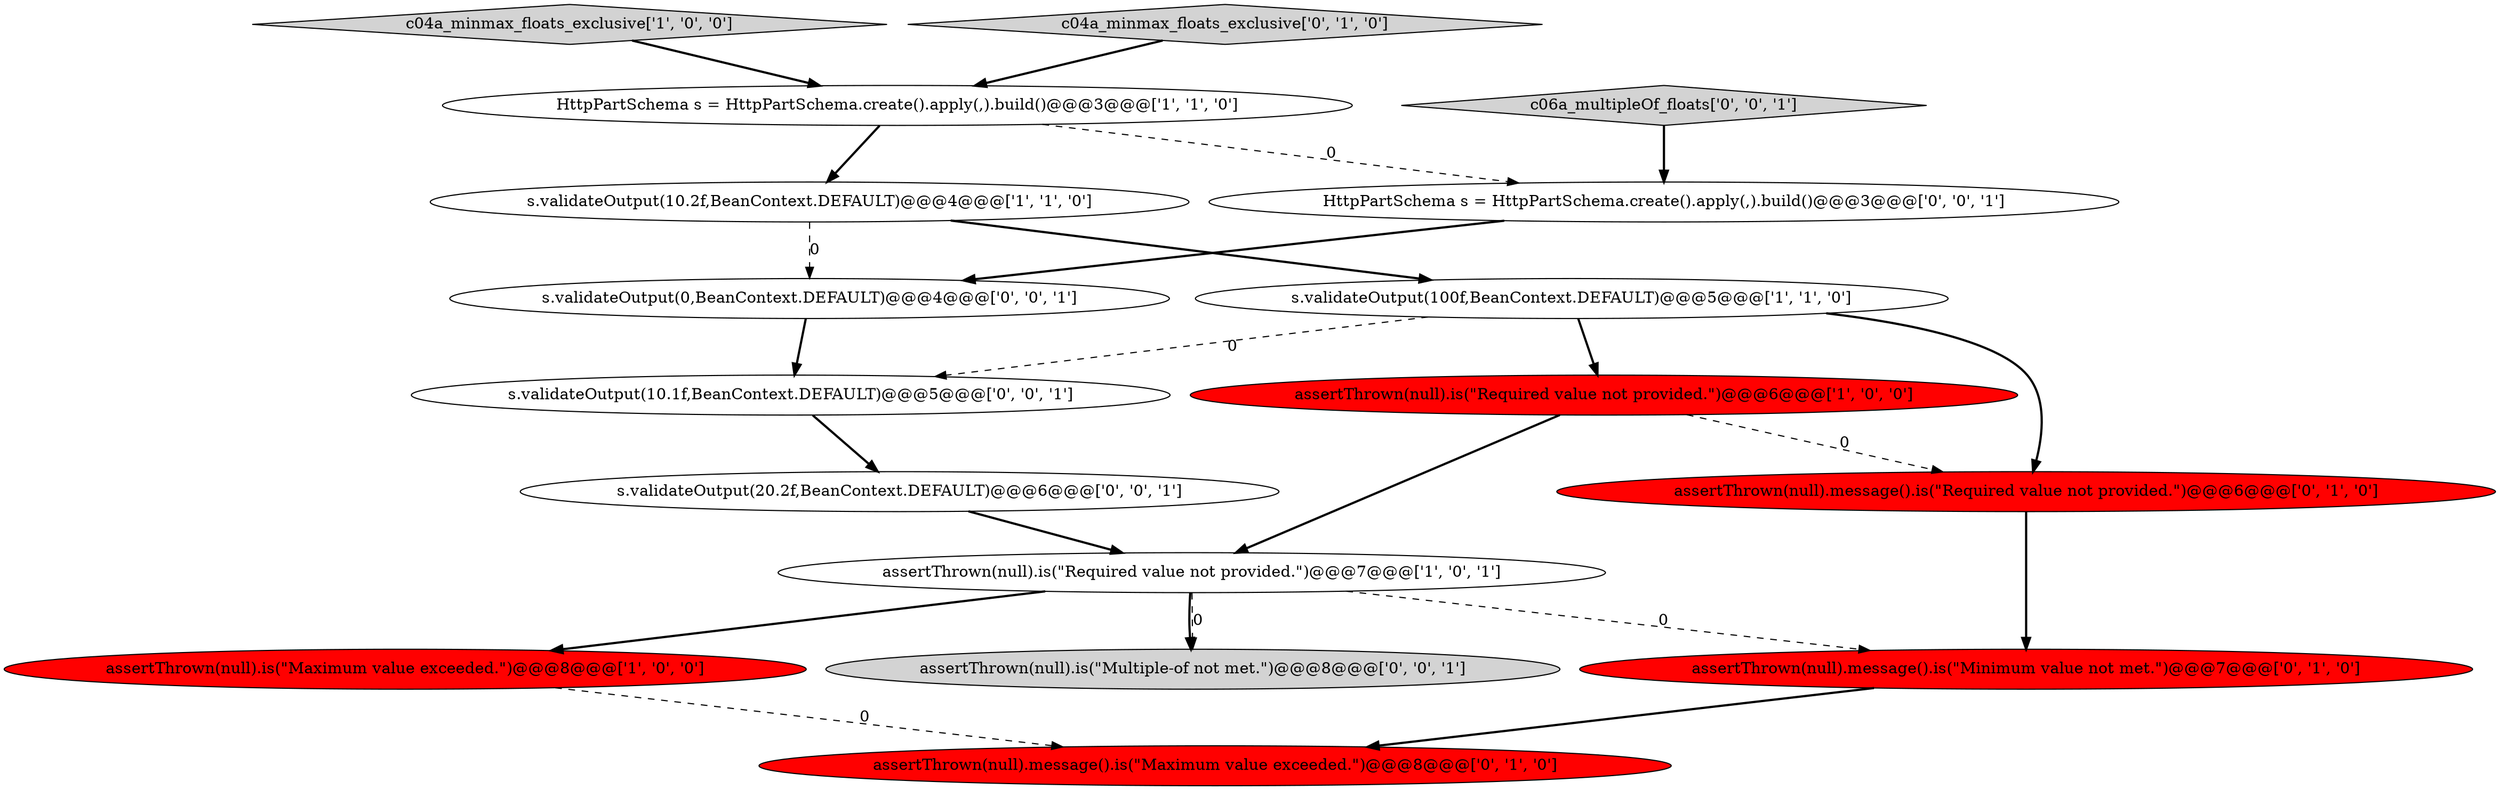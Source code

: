 digraph {
4 [style = filled, label = "HttpPartSchema s = HttpPartSchema.create().apply(,).build()@@@3@@@['1', '1', '0']", fillcolor = white, shape = ellipse image = "AAA0AAABBB1BBB"];
15 [style = filled, label = "s.validateOutput(10.1f,BeanContext.DEFAULT)@@@5@@@['0', '0', '1']", fillcolor = white, shape = ellipse image = "AAA0AAABBB3BBB"];
13 [style = filled, label = "c06a_multipleOf_floats['0', '0', '1']", fillcolor = lightgray, shape = diamond image = "AAA0AAABBB3BBB"];
5 [style = filled, label = "assertThrown(null).is(\"Required value not provided.\")@@@7@@@['1', '0', '1']", fillcolor = white, shape = ellipse image = "AAA0AAABBB1BBB"];
1 [style = filled, label = "assertThrown(null).is(\"Maximum value exceeded.\")@@@8@@@['1', '0', '0']", fillcolor = red, shape = ellipse image = "AAA1AAABBB1BBB"];
0 [style = filled, label = "s.validateOutput(100f,BeanContext.DEFAULT)@@@5@@@['1', '1', '0']", fillcolor = white, shape = ellipse image = "AAA0AAABBB1BBB"];
2 [style = filled, label = "s.validateOutput(10.2f,BeanContext.DEFAULT)@@@4@@@['1', '1', '0']", fillcolor = white, shape = ellipse image = "AAA0AAABBB1BBB"];
6 [style = filled, label = "c04a_minmax_floats_exclusive['1', '0', '0']", fillcolor = lightgray, shape = diamond image = "AAA0AAABBB1BBB"];
7 [style = filled, label = "assertThrown(null).message().is(\"Minimum value not met.\")@@@7@@@['0', '1', '0']", fillcolor = red, shape = ellipse image = "AAA1AAABBB2BBB"];
11 [style = filled, label = "HttpPartSchema s = HttpPartSchema.create().apply(,).build()@@@3@@@['0', '0', '1']", fillcolor = white, shape = ellipse image = "AAA0AAABBB3BBB"];
16 [style = filled, label = "assertThrown(null).is(\"Multiple-of not met.\")@@@8@@@['0', '0', '1']", fillcolor = lightgray, shape = ellipse image = "AAA0AAABBB3BBB"];
12 [style = filled, label = "s.validateOutput(0,BeanContext.DEFAULT)@@@4@@@['0', '0', '1']", fillcolor = white, shape = ellipse image = "AAA0AAABBB3BBB"];
8 [style = filled, label = "c04a_minmax_floats_exclusive['0', '1', '0']", fillcolor = lightgray, shape = diamond image = "AAA0AAABBB2BBB"];
14 [style = filled, label = "s.validateOutput(20.2f,BeanContext.DEFAULT)@@@6@@@['0', '0', '1']", fillcolor = white, shape = ellipse image = "AAA0AAABBB3BBB"];
10 [style = filled, label = "assertThrown(null).message().is(\"Maximum value exceeded.\")@@@8@@@['0', '1', '0']", fillcolor = red, shape = ellipse image = "AAA1AAABBB2BBB"];
3 [style = filled, label = "assertThrown(null).is(\"Required value not provided.\")@@@6@@@['1', '0', '0']", fillcolor = red, shape = ellipse image = "AAA1AAABBB1BBB"];
9 [style = filled, label = "assertThrown(null).message().is(\"Required value not provided.\")@@@6@@@['0', '1', '0']", fillcolor = red, shape = ellipse image = "AAA1AAABBB2BBB"];
0->3 [style = bold, label=""];
0->9 [style = bold, label=""];
15->14 [style = bold, label=""];
7->10 [style = bold, label=""];
12->15 [style = bold, label=""];
0->15 [style = dashed, label="0"];
11->12 [style = bold, label=""];
4->2 [style = bold, label=""];
1->10 [style = dashed, label="0"];
9->7 [style = bold, label=""];
13->11 [style = bold, label=""];
5->16 [style = bold, label=""];
5->16 [style = dashed, label="0"];
5->1 [style = bold, label=""];
6->4 [style = bold, label=""];
2->12 [style = dashed, label="0"];
3->5 [style = bold, label=""];
2->0 [style = bold, label=""];
3->9 [style = dashed, label="0"];
8->4 [style = bold, label=""];
4->11 [style = dashed, label="0"];
5->7 [style = dashed, label="0"];
14->5 [style = bold, label=""];
}
